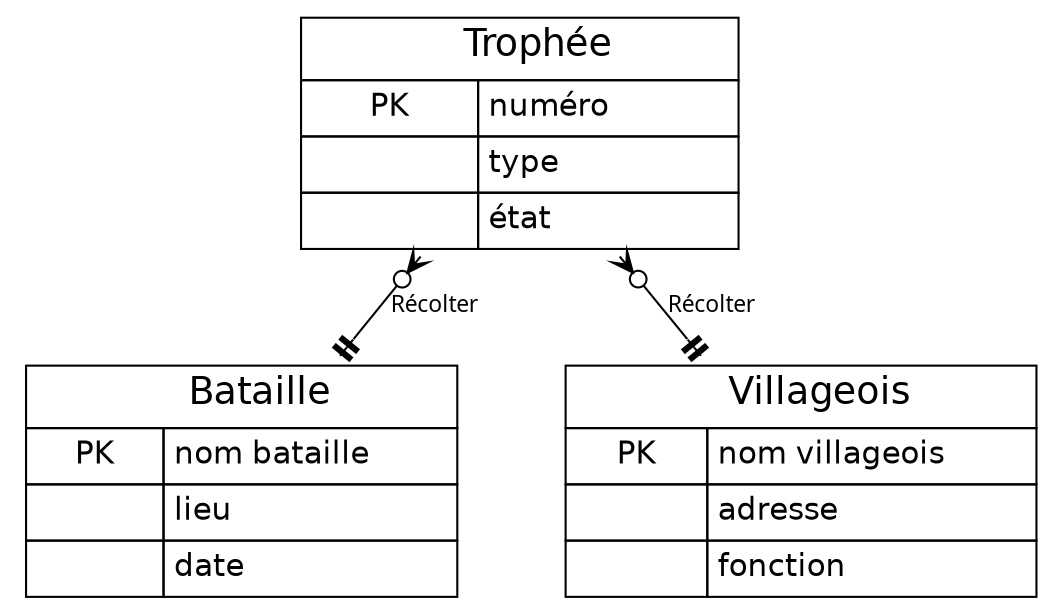 // Generated by Mocodo 4.0.2

digraph{
  layout=dot
  bgcolor="#FFFFFF"
  nodesep=0.5

  // Nodes
  node [
      shape=none
      fontcolor="#000000"
      fontsize=15
      fontname="Helvetica"
]
  node [
      shape=none
      fontcolor="#000000"
      fontsize=15
      fontname="Helvetica"
]
  1 [label=<<table
        border="0"
        cellborder="1"
        cellspacing="0"
        bgcolor="#FFFFFF"
        color="#000000"
        cellpadding="4"
    >
        <tr>
            <td bgcolor="#FFFFFF" colspan="2">
                <font
                    color="#000000"
                    point-size="18"
                >Bataille</font>
            </td>
        </tr>
        <tr><td>PK</td><td align="left">nom bataille</td></tr>
        <tr><td> </td><td align="left">lieu</td></tr>
        <tr><td> </td><td align="left">date</td></tr>
    </table>
>]
  2 [label=<<table
        border="0"
        cellborder="1"
        cellspacing="0"
        bgcolor="#FFFFFF"
        color="#000000"
        cellpadding="4"
    >
        <tr>
            <td bgcolor="#FFFFFF" colspan="2">
                <font
                    color="#000000"
                    point-size="18"
                >Villageois</font>
            </td>
        </tr>
        <tr><td>PK</td><td align="left">nom villageois</td></tr>
        <tr><td> </td><td align="left">adresse</td></tr>
        <tr><td> </td><td align="left">fonction</td></tr>
    </table>
>]
  3 [label=<<table
        border="0"
        cellborder="1"
        cellspacing="0"
        bgcolor="#FFFFFF"
        color="#000000"
        cellpadding="4"
    >
        <tr>
            <td bgcolor="#FFFFFF" colspan="2">
                <font
                    color="#000000"
                    point-size="18"
                >Trophée</font>
            </td>
        </tr>
        <tr><td>PK</td><td align="left">numéro</td></tr>
        <tr><td> </td><td align="left">type</td></tr>
        <tr><td> </td><td align="left">état</td></tr>
    </table>
>]

  // Edges
  edge [
    penwidth=1
    color="#000000"
    fontcolor="#000000"
    fontname="Futura"
    fontsize=11
    dir=both
  ]
  3 -> 2 [arrowhead="teetee" arrowtail="crowodot" label="Récolter"]
  3 -> 1 [arrowhead="teetee" arrowtail="crowodot" label="Récolter"]
}